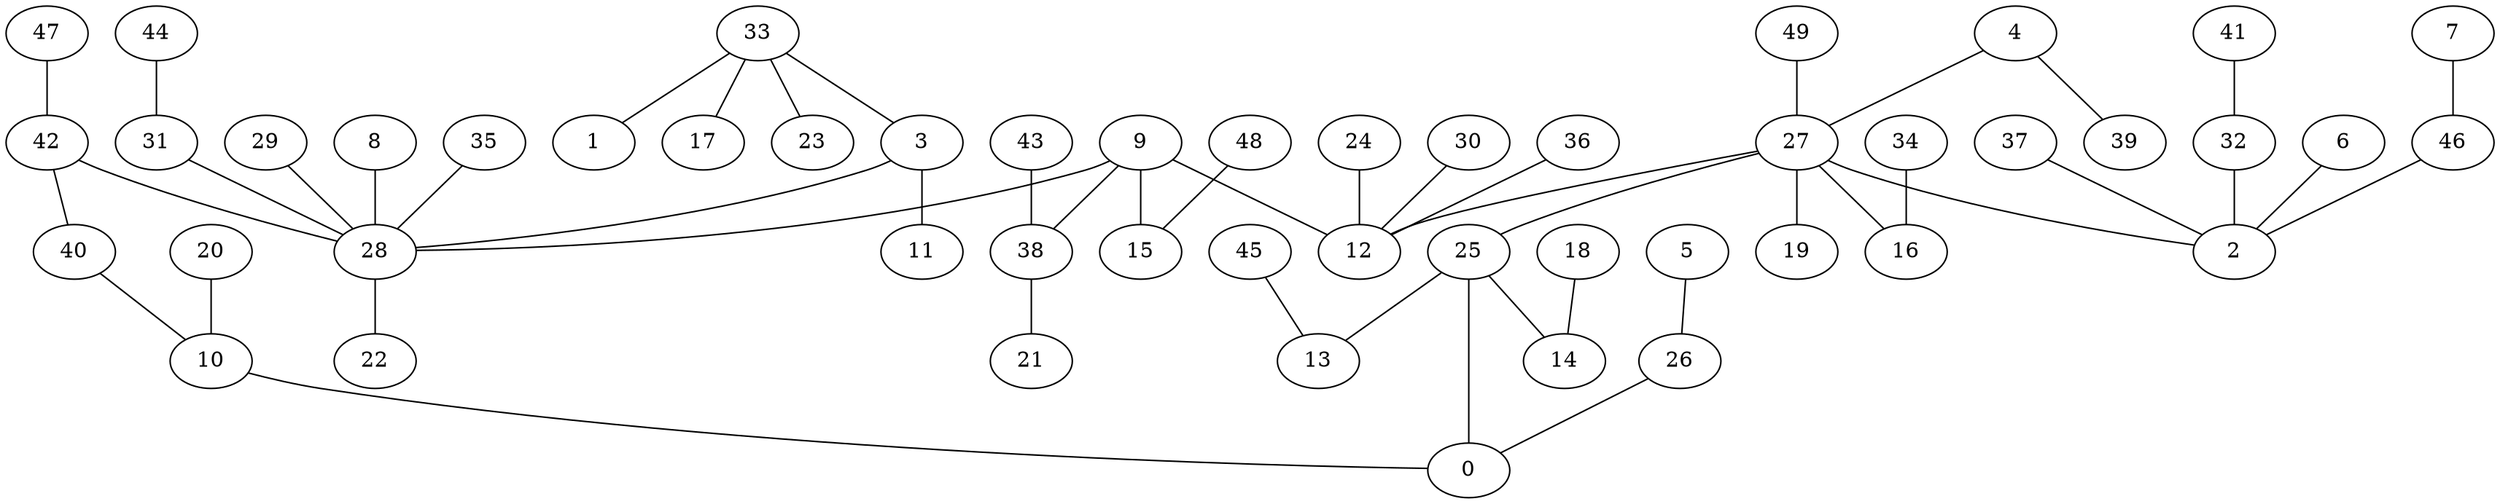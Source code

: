 digraph GG_graph {

subgraph G_graph {
edge [color = black]
"29" -> "28" [dir = none]
"43" -> "38" [dir = none]
"20" -> "10" [dir = none]
"33" -> "17" [dir = none]
"33" -> "23" [dir = none]
"33" -> "1" [dir = none]
"33" -> "3" [dir = none]
"5" -> "26" [dir = none]
"42" -> "28" [dir = none]
"49" -> "27" [dir = none]
"40" -> "10" [dir = none]
"9" -> "15" [dir = none]
"9" -> "28" [dir = none]
"9" -> "38" [dir = none]
"9" -> "12" [dir = none]
"34" -> "16" [dir = none]
"37" -> "2" [dir = none]
"38" -> "21" [dir = none]
"8" -> "28" [dir = none]
"25" -> "13" [dir = none]
"25" -> "0" [dir = none]
"25" -> "14" [dir = none]
"26" -> "0" [dir = none]
"32" -> "2" [dir = none]
"4" -> "39" [dir = none]
"4" -> "27" [dir = none]
"46" -> "2" [dir = none]
"10" -> "0" [dir = none]
"7" -> "46" [dir = none]
"41" -> "32" [dir = none]
"28" -> "22" [dir = none]
"47" -> "42" [dir = none]
"6" -> "2" [dir = none]
"45" -> "13" [dir = none]
"30" -> "12" [dir = none]
"3" -> "11" [dir = none]
"3" -> "28" [dir = none]
"35" -> "28" [dir = none]
"27" -> "19" [dir = none]
"27" -> "2" [dir = none]
"27" -> "25" [dir = none]
"27" -> "16" [dir = none]
"27" -> "12" [dir = none]
"36" -> "12" [dir = none]
"24" -> "12" [dir = none]
"31" -> "28" [dir = none]
"48" -> "15" [dir = none]
"18" -> "14" [dir = none]
"44" -> "31" [dir = none]
"42" -> "40" [dir = none]
}

}
